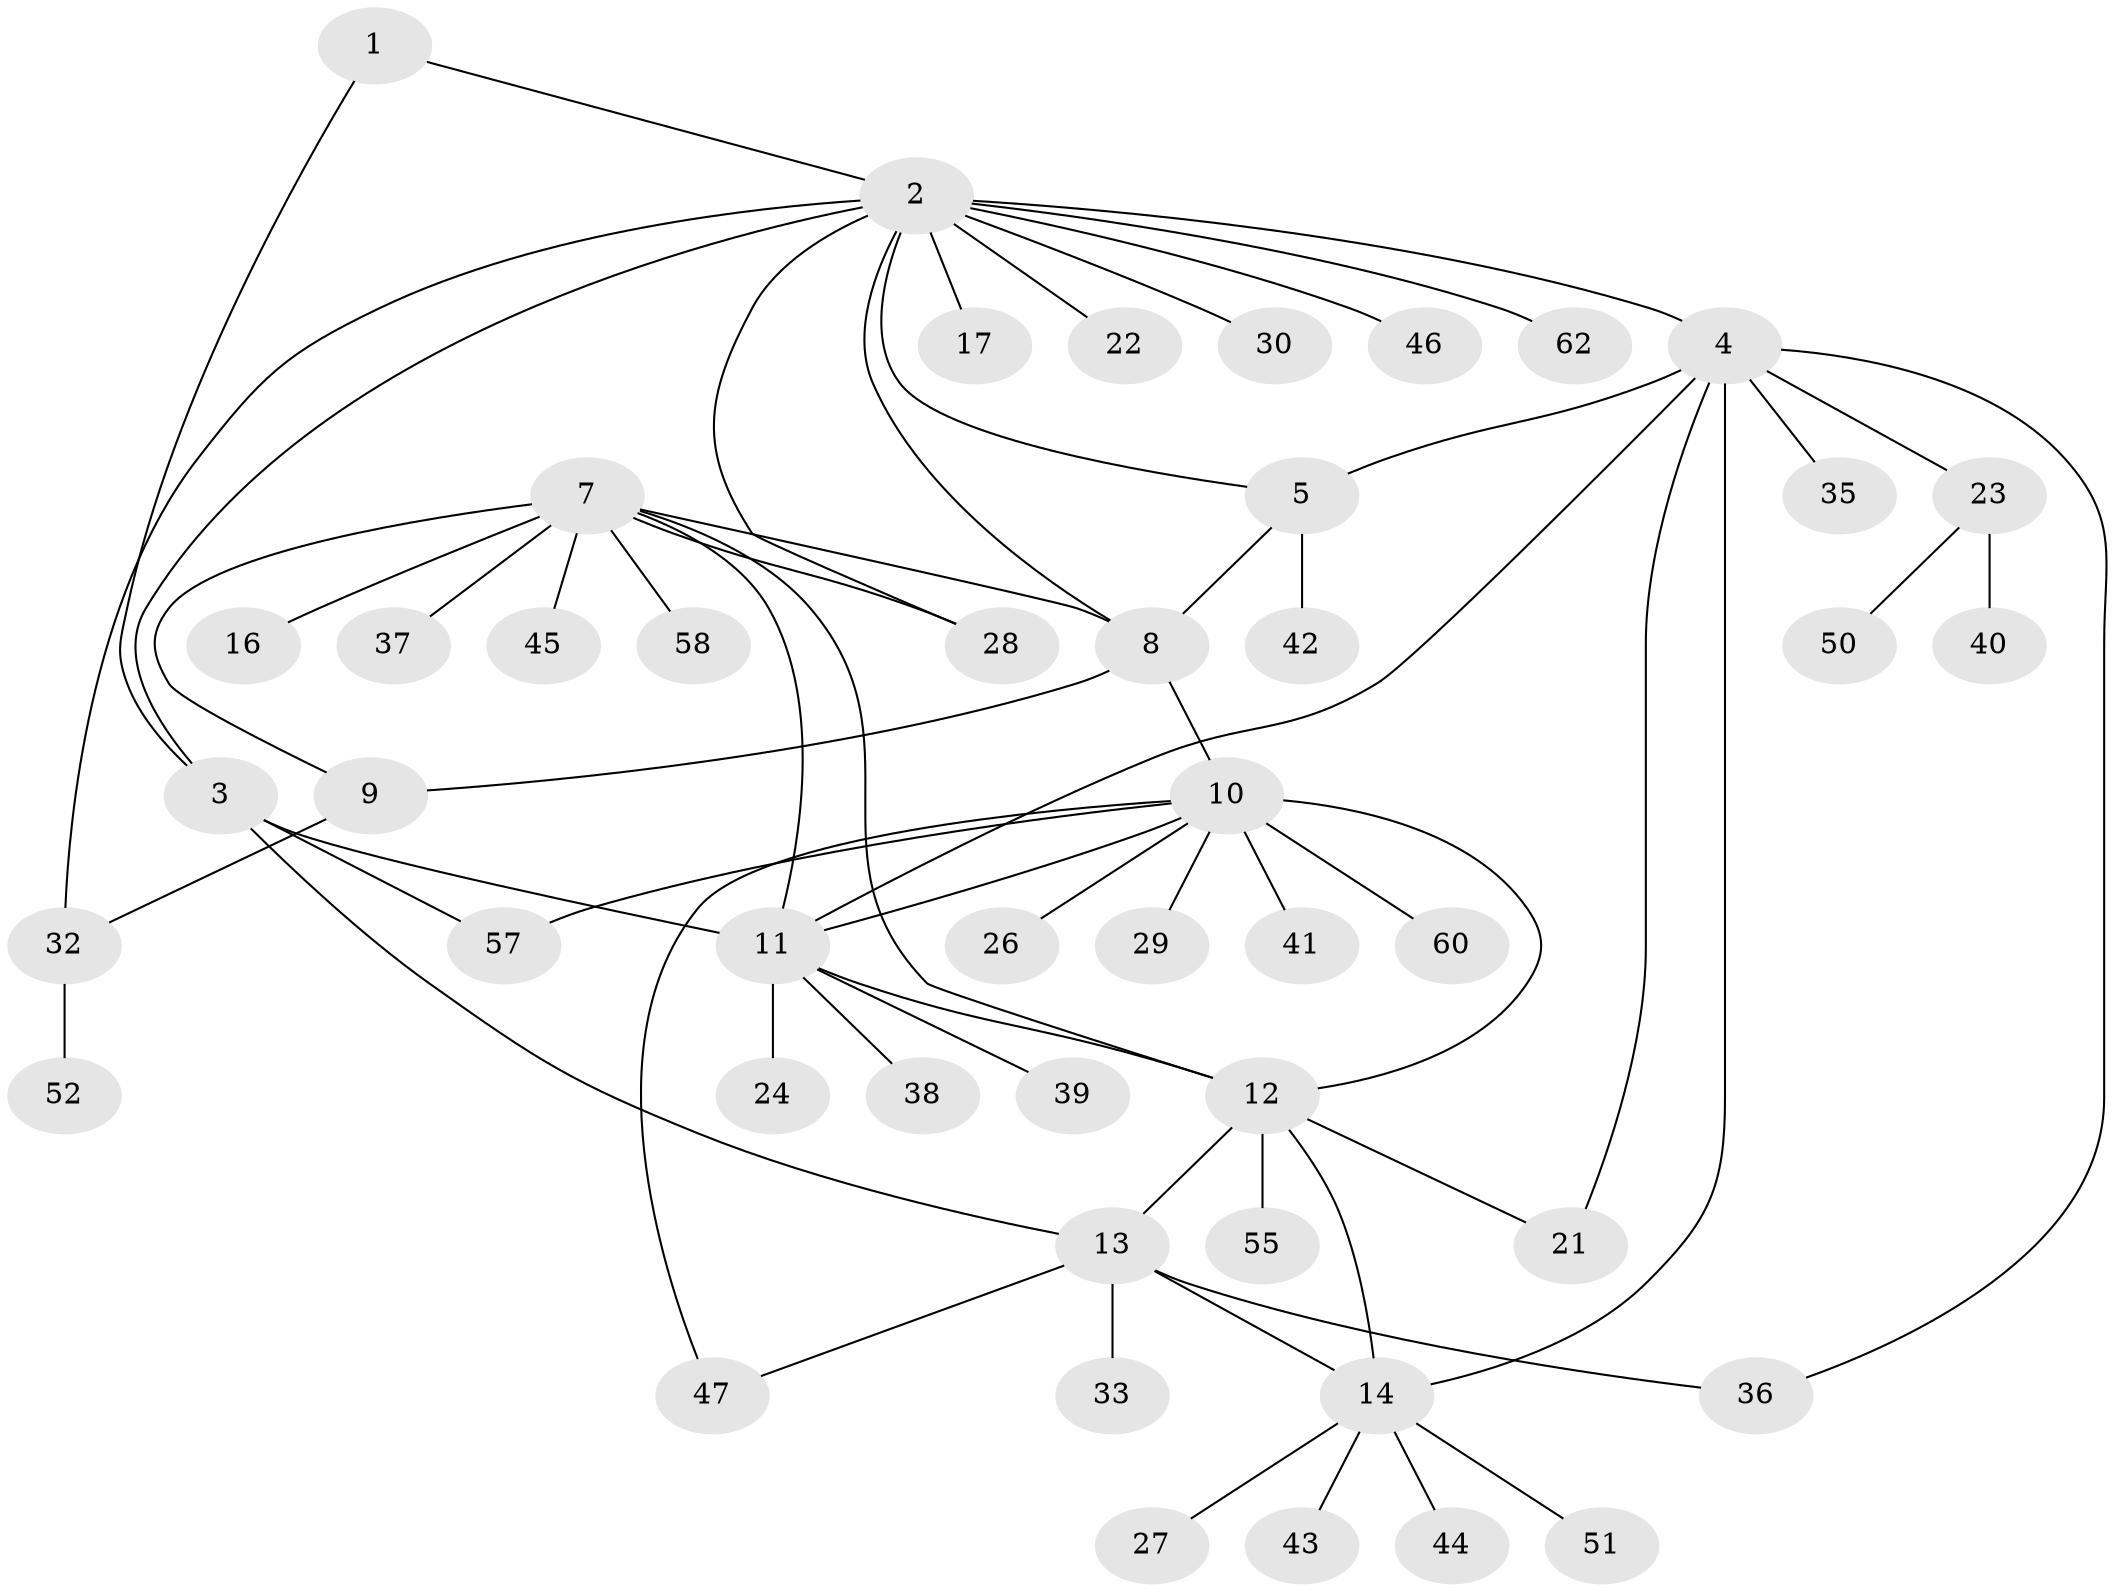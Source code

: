 // Generated by graph-tools (version 1.1) at 2025/52/02/27/25 19:52:18]
// undirected, 47 vertices, 64 edges
graph export_dot {
graph [start="1"]
  node [color=gray90,style=filled];
  1;
  2 [super="+53"];
  3 [super="+49"];
  4 [super="+6"];
  5 [super="+18"];
  7 [super="+31"];
  8;
  9 [super="+25"];
  10 [super="+19"];
  11 [super="+48"];
  12 [super="+15"];
  13 [super="+64"];
  14 [super="+20"];
  16;
  17 [super="+63"];
  21;
  22 [super="+56"];
  23 [super="+34"];
  24;
  26;
  27;
  28;
  29;
  30;
  32 [super="+65"];
  33;
  35 [super="+61"];
  36;
  37;
  38 [super="+59"];
  39;
  40;
  41;
  42 [super="+66"];
  43;
  44;
  45;
  46;
  47 [super="+54"];
  50;
  51;
  52;
  55;
  57;
  58;
  60;
  62;
  1 -- 2;
  1 -- 3;
  2 -- 3;
  2 -- 8;
  2 -- 17;
  2 -- 22;
  2 -- 28;
  2 -- 30;
  2 -- 32;
  2 -- 46;
  2 -- 62;
  2 -- 5;
  2 -- 4;
  3 -- 11;
  3 -- 13;
  3 -- 57;
  4 -- 5 [weight=2];
  4 -- 21;
  4 -- 23;
  4 -- 35;
  4 -- 36;
  4 -- 11;
  4 -- 14;
  5 -- 8;
  5 -- 42;
  7 -- 8;
  7 -- 9;
  7 -- 16;
  7 -- 28;
  7 -- 37;
  7 -- 45;
  7 -- 58;
  7 -- 11;
  7 -- 12;
  8 -- 9;
  8 -- 10;
  9 -- 32;
  10 -- 11;
  10 -- 12;
  10 -- 29;
  10 -- 41;
  10 -- 47;
  10 -- 57;
  10 -- 60;
  10 -- 26;
  11 -- 12;
  11 -- 24;
  11 -- 38;
  11 -- 39;
  12 -- 21;
  12 -- 55;
  12 -- 13;
  12 -- 14;
  13 -- 14;
  13 -- 33;
  13 -- 36;
  13 -- 47;
  14 -- 27;
  14 -- 43;
  14 -- 44;
  14 -- 51;
  23 -- 40;
  23 -- 50;
  32 -- 52;
}
